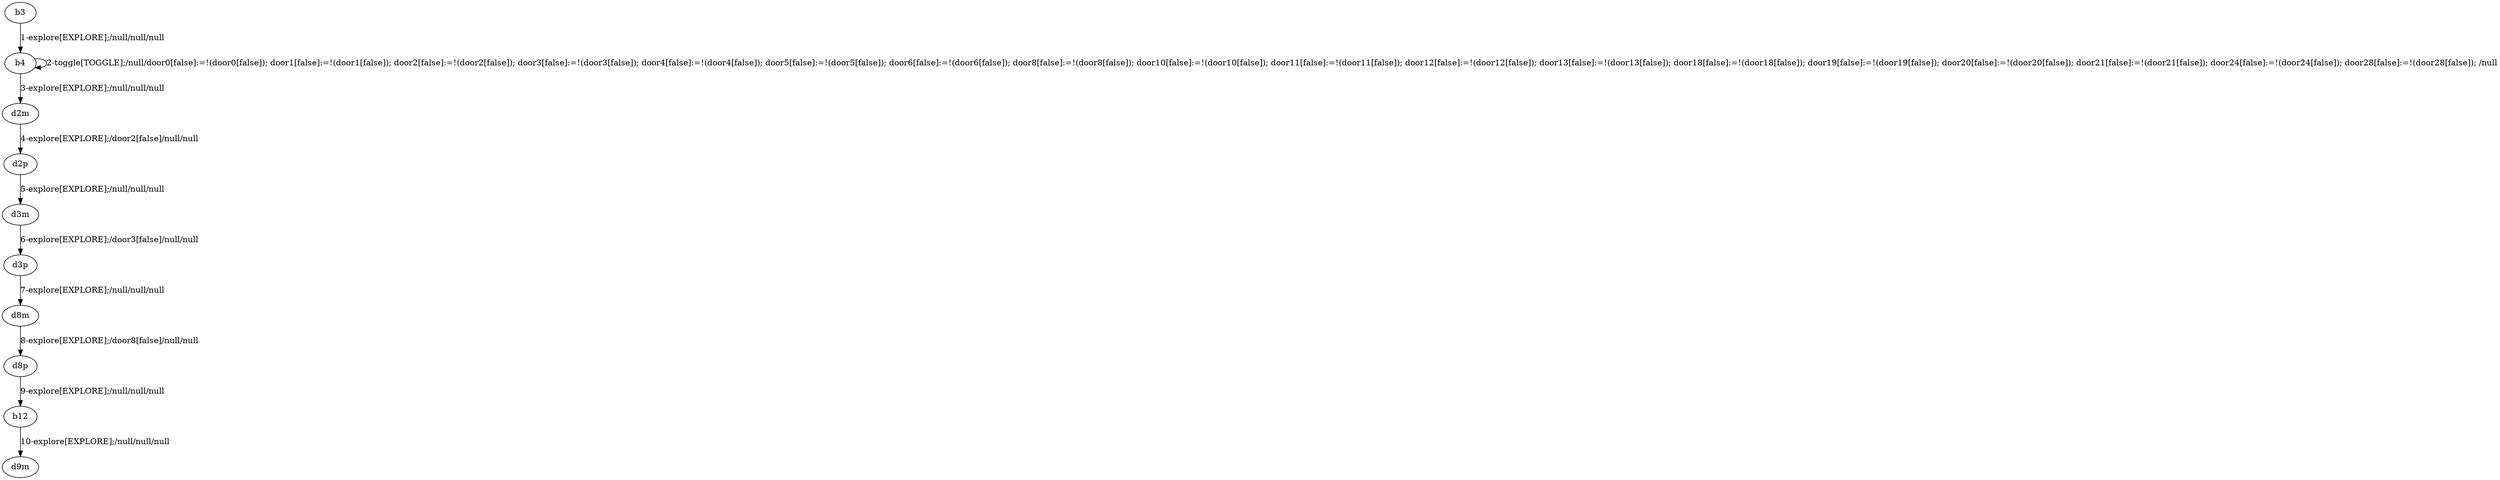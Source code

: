 # Total number of goals covered by this test: 3
# d8m --> d8p
# b12 --> d9m
# d8p --> b12

digraph g {
"b3" -> "b4" [label = "1-explore[EXPLORE];/null/null/null"];
"b4" -> "b4" [label = "2-toggle[TOGGLE];/null/door0[false]:=!(door0[false]); door1[false]:=!(door1[false]); door2[false]:=!(door2[false]); door3[false]:=!(door3[false]); door4[false]:=!(door4[false]); door5[false]:=!(door5[false]); door6[false]:=!(door6[false]); door8[false]:=!(door8[false]); door10[false]:=!(door10[false]); door11[false]:=!(door11[false]); door12[false]:=!(door12[false]); door13[false]:=!(door13[false]); door18[false]:=!(door18[false]); door19[false]:=!(door19[false]); door20[false]:=!(door20[false]); door21[false]:=!(door21[false]); door24[false]:=!(door24[false]); door28[false]:=!(door28[false]); /null"];
"b4" -> "d2m" [label = "3-explore[EXPLORE];/null/null/null"];
"d2m" -> "d2p" [label = "4-explore[EXPLORE];/door2[false]/null/null"];
"d2p" -> "d3m" [label = "5-explore[EXPLORE];/null/null/null"];
"d3m" -> "d3p" [label = "6-explore[EXPLORE];/door3[false]/null/null"];
"d3p" -> "d8m" [label = "7-explore[EXPLORE];/null/null/null"];
"d8m" -> "d8p" [label = "8-explore[EXPLORE];/door8[false]/null/null"];
"d8p" -> "b12" [label = "9-explore[EXPLORE];/null/null/null"];
"b12" -> "d9m" [label = "10-explore[EXPLORE];/null/null/null"];
}